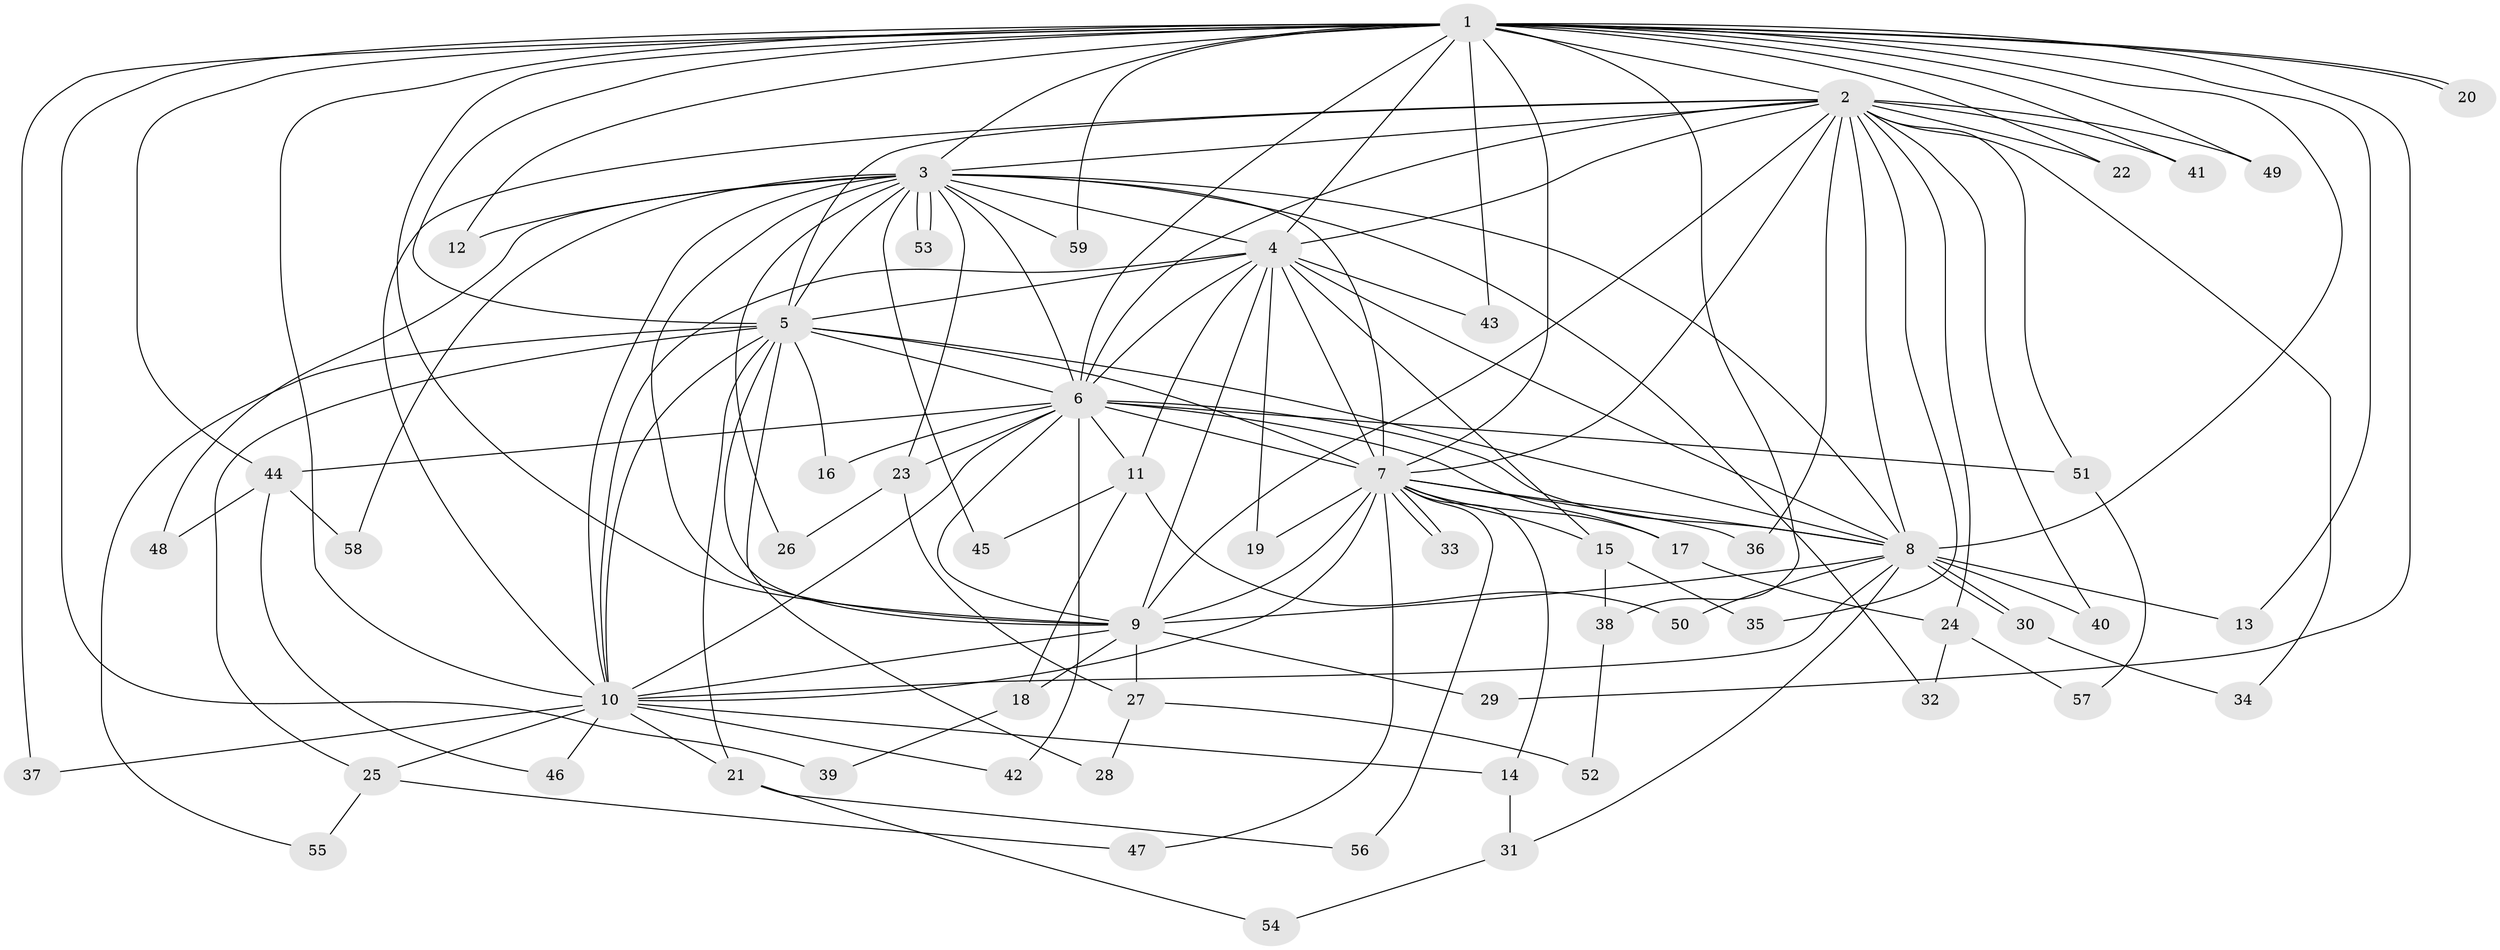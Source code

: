 // Generated by graph-tools (version 1.1) at 2025/01/03/09/25 03:01:34]
// undirected, 59 vertices, 143 edges
graph export_dot {
graph [start="1"]
  node [color=gray90,style=filled];
  1;
  2;
  3;
  4;
  5;
  6;
  7;
  8;
  9;
  10;
  11;
  12;
  13;
  14;
  15;
  16;
  17;
  18;
  19;
  20;
  21;
  22;
  23;
  24;
  25;
  26;
  27;
  28;
  29;
  30;
  31;
  32;
  33;
  34;
  35;
  36;
  37;
  38;
  39;
  40;
  41;
  42;
  43;
  44;
  45;
  46;
  47;
  48;
  49;
  50;
  51;
  52;
  53;
  54;
  55;
  56;
  57;
  58;
  59;
  1 -- 2;
  1 -- 3;
  1 -- 4;
  1 -- 5;
  1 -- 6;
  1 -- 7;
  1 -- 8;
  1 -- 9;
  1 -- 10;
  1 -- 12;
  1 -- 13;
  1 -- 20;
  1 -- 20;
  1 -- 22;
  1 -- 29;
  1 -- 37;
  1 -- 38;
  1 -- 39;
  1 -- 41;
  1 -- 43;
  1 -- 44;
  1 -- 49;
  1 -- 59;
  2 -- 3;
  2 -- 4;
  2 -- 5;
  2 -- 6;
  2 -- 7;
  2 -- 8;
  2 -- 9;
  2 -- 10;
  2 -- 22;
  2 -- 24;
  2 -- 34;
  2 -- 35;
  2 -- 36;
  2 -- 40;
  2 -- 41;
  2 -- 49;
  2 -- 51;
  3 -- 4;
  3 -- 5;
  3 -- 6;
  3 -- 7;
  3 -- 8;
  3 -- 9;
  3 -- 10;
  3 -- 12;
  3 -- 23;
  3 -- 26;
  3 -- 32;
  3 -- 45;
  3 -- 48;
  3 -- 53;
  3 -- 53;
  3 -- 58;
  3 -- 59;
  4 -- 5;
  4 -- 6;
  4 -- 7;
  4 -- 8;
  4 -- 9;
  4 -- 10;
  4 -- 11;
  4 -- 15;
  4 -- 19;
  4 -- 43;
  5 -- 6;
  5 -- 7;
  5 -- 8;
  5 -- 9;
  5 -- 10;
  5 -- 16;
  5 -- 21;
  5 -- 25;
  5 -- 28;
  5 -- 55;
  6 -- 7;
  6 -- 8;
  6 -- 9;
  6 -- 10;
  6 -- 11;
  6 -- 16;
  6 -- 17;
  6 -- 23;
  6 -- 42;
  6 -- 44;
  6 -- 51;
  7 -- 8;
  7 -- 9;
  7 -- 10;
  7 -- 14;
  7 -- 15;
  7 -- 17;
  7 -- 19;
  7 -- 33;
  7 -- 33;
  7 -- 36;
  7 -- 47;
  7 -- 56;
  8 -- 9;
  8 -- 10;
  8 -- 13;
  8 -- 30;
  8 -- 30;
  8 -- 31;
  8 -- 40;
  8 -- 50;
  9 -- 10;
  9 -- 18;
  9 -- 27;
  9 -- 29;
  10 -- 14;
  10 -- 21;
  10 -- 25;
  10 -- 37;
  10 -- 42;
  10 -- 46;
  11 -- 18;
  11 -- 45;
  11 -- 50;
  14 -- 31;
  15 -- 35;
  15 -- 38;
  17 -- 24;
  18 -- 39;
  21 -- 54;
  21 -- 56;
  23 -- 26;
  23 -- 27;
  24 -- 32;
  24 -- 57;
  25 -- 47;
  25 -- 55;
  27 -- 28;
  27 -- 52;
  30 -- 34;
  31 -- 54;
  38 -- 52;
  44 -- 46;
  44 -- 48;
  44 -- 58;
  51 -- 57;
}
